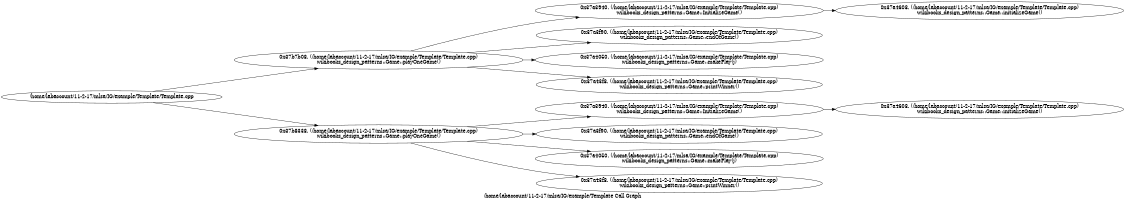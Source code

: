digraph "/home/labaccount/11-2-17/mlsa/IG/example/Template Call Graph" {
	graph [dpi=300
		rankdir=LR
		size="7.5, 10"
		label="/home/labaccount/11-2-17/mlsa/IG/example/Template Call Graph"
	];

	Node0x598595366 [shape=oval, label="/home/labaccount/11-2-17/mlsa/IG/example/Template/Template.cpp"];
	Node0x206817511 [shape=oval, label="0x37b7b08. (/home/labaccount/11-2-17/mlsa/IG/example/Template/Template.cpp)\nwikibooks_design_patterns::Game::playOneGame()"];
	Node0x598595366 -> Node0x206817511;
	Node0x341678342 [shape=oval, label="0x37b8338. (/home/labaccount/11-2-17/mlsa/IG/example/Template/Template.cpp)\nwikibooks_design_patterns::Game::playOneGame()"];
	Node0x598595366 -> Node0x341678342;
	Node0x761950283 [shape=oval, label="0x37a3940. (/home/labaccount/11-2-17/mlsa/IG/example/Template/Template.cpp)\nwikibooks_design_patterns::Game::InitializeGame()"];
	Node0x206817511 -> Node0x761950283;
	Node0x415925028 [shape=oval, label="0x37a3f90. (/home/labaccount/11-2-17/mlsa/IG/example/Template/Template.cpp)\nwikibooks_design_patterns::Game::endOfGame()"];
	Node0x206817511 -> Node0x415925028;
	Node0x793694693 [shape=oval, label="0x37a4050. (/home/labaccount/11-2-17/mlsa/IG/example/Template/Template.cpp)\nwikibooks_design_patterns::Game::makePlay(j)"];
	Node0x206817511 -> Node0x793694693;
	Node0x229311124 [shape=oval, label="0x37a43f8. (/home/labaccount/11-2-17/mlsa/IG/example/Template/Template.cpp)\nwikibooks_design_patterns::Game::printWinner()"];
	Node0x206817511 -> Node0x229311124;
	Node0x371617887 [shape=oval, label="0x37a3940. (/home/labaccount/11-2-17/mlsa/IG/example/Template/Template.cpp)\nwikibooks_design_patterns::Game::InitializeGame()"];
	Node0x341678342 -> Node0x371617887;
	Node0x714871168 [shape=oval, label="0x37a3f90. (/home/labaccount/11-2-17/mlsa/IG/example/Template/Template.cpp)\nwikibooks_design_patterns::Game::endOfGame()"];
	Node0x341678342 -> Node0x714871168;
	Node0x263641695 [shape=oval, label="0x37a4050. (/home/labaccount/11-2-17/mlsa/IG/example/Template/Template.cpp)\nwikibooks_design_patterns::Game::makePlay(j)"];
	Node0x341678342 -> Node0x263641695;
	Node0x421766584 [shape=oval, label="0x37a43f8. (/home/labaccount/11-2-17/mlsa/IG/example/Template/Template.cpp)\nwikibooks_design_patterns::Game::printWinner()"];
	Node0x341678342 -> Node0x421766584;
	Node0x735011525 [shape=oval, label="0x37a4608. (/home/labaccount/11-2-17/mlsa/IG/example/Template/Template.cpp)\nwikibooks_design_patterns::Game::initializeGame()"];
	Node0x761950283 -> Node0x735011525;
	Node0x209019828 [shape=oval, label="0x37a4608. (/home/labaccount/11-2-17/mlsa/IG/example/Template/Template.cpp)\nwikibooks_design_patterns::Game::initializeGame()"];
	Node0x371617887 -> Node0x209019828;
}